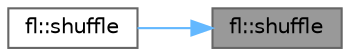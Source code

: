 digraph "fl::shuffle"
{
 // INTERACTIVE_SVG=YES
 // LATEX_PDF_SIZE
  bgcolor="transparent";
  edge [fontname=Helvetica,fontsize=10,labelfontname=Helvetica,labelfontsize=10];
  node [fontname=Helvetica,fontsize=10,shape=box,height=0.2,width=0.4];
  rankdir="RL";
  Node1 [id="Node000001",label="fl::shuffle",height=0.2,width=0.4,color="gray40", fillcolor="grey60", style="filled", fontcolor="black",tooltip=" "];
  Node1 -> Node2 [id="edge1_Node000001_Node000002",dir="back",color="steelblue1",style="solid",tooltip=" "];
  Node2 [id="Node000002",label="fl::shuffle",height=0.2,width=0.4,color="grey40", fillcolor="white", style="filled",URL="$d4/d36/namespacefl_a1af169c7aca24263575afb4044a94f12.html#a1af169c7aca24263575afb4044a94f12",tooltip=" "];
}
